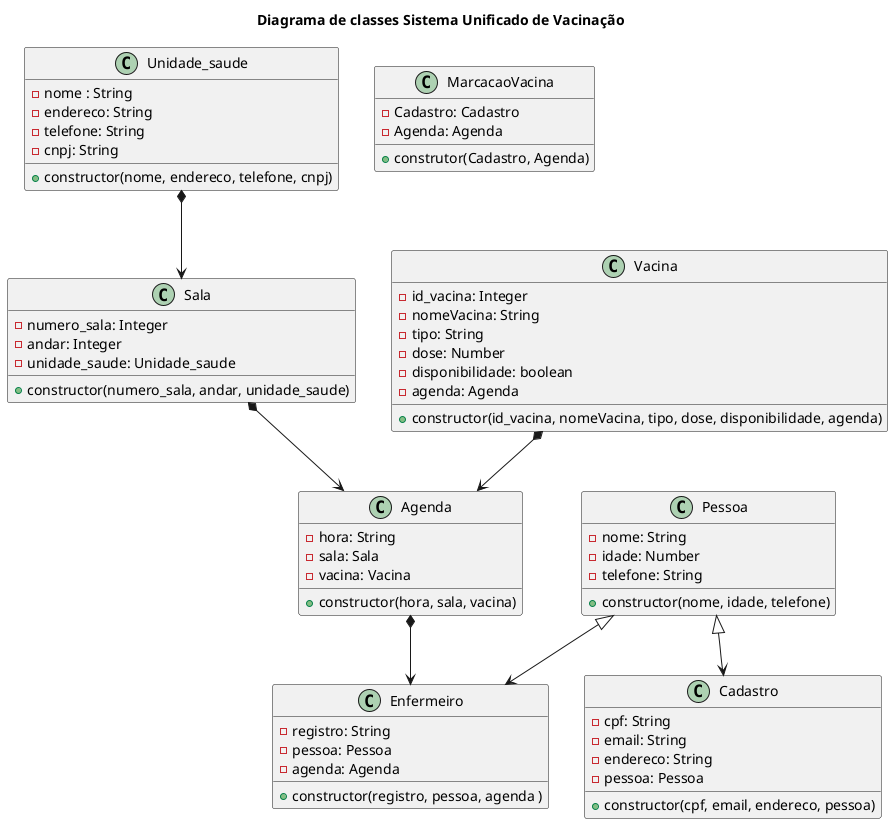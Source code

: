 @startuml

title Diagrama de classes Sistema Unificado de Vacinação

class Unidade_saude{
    - nome : String
    - endereco: String
    - telefone: String
    - cnpj: String
    + constructor(nome, endereco, telefone, cnpj)
}

class Sala{
    - numero_sala: Integer
    - andar: Integer
    - unidade_saude: Unidade_saude 
    + constructor(numero_sala, andar, unidade_saude)
}

class Agenda{
    - hora: String
    - sala: Sala
    - vacina: Vacina
    + constructor(hora, sala, vacina)
}


Class Vacina{
    - id_vacina: Integer
    - nomeVacina: String
    - tipo: String
    - dose: Number
    - disponibilidade: boolean
    - agenda: Agenda
    + constructor(id_vacina, nomeVacina, tipo, dose, disponibilidade, agenda)
}

class Pessoa{
    - nome: String
    - idade: Number
    - telefone: String
    + constructor(nome, idade, telefone)
}

class Cadastro {
    - cpf: String
    - email: String
    - endereco: String
    - pessoa: Pessoa
    + constructor(cpf, email, endereco, pessoa)
}

class Enfermeiro {
    - registro: String
    - pessoa: Pessoa
    - agenda: Agenda
    + constructor(registro, pessoa, agenda )
}

class MarcacaoVacina{
    - Cadastro: Cadastro
    - Agenda: Agenda
    + construtor(Cadastro, Agenda)
}
Pessoa <|--> Cadastro
Pessoa <|--> Enfermeiro
Unidade_saude *--> Sala
Sala *--> Agenda
Vacina *--> Agenda
Agenda *--> Enfermeiro

@enduml
